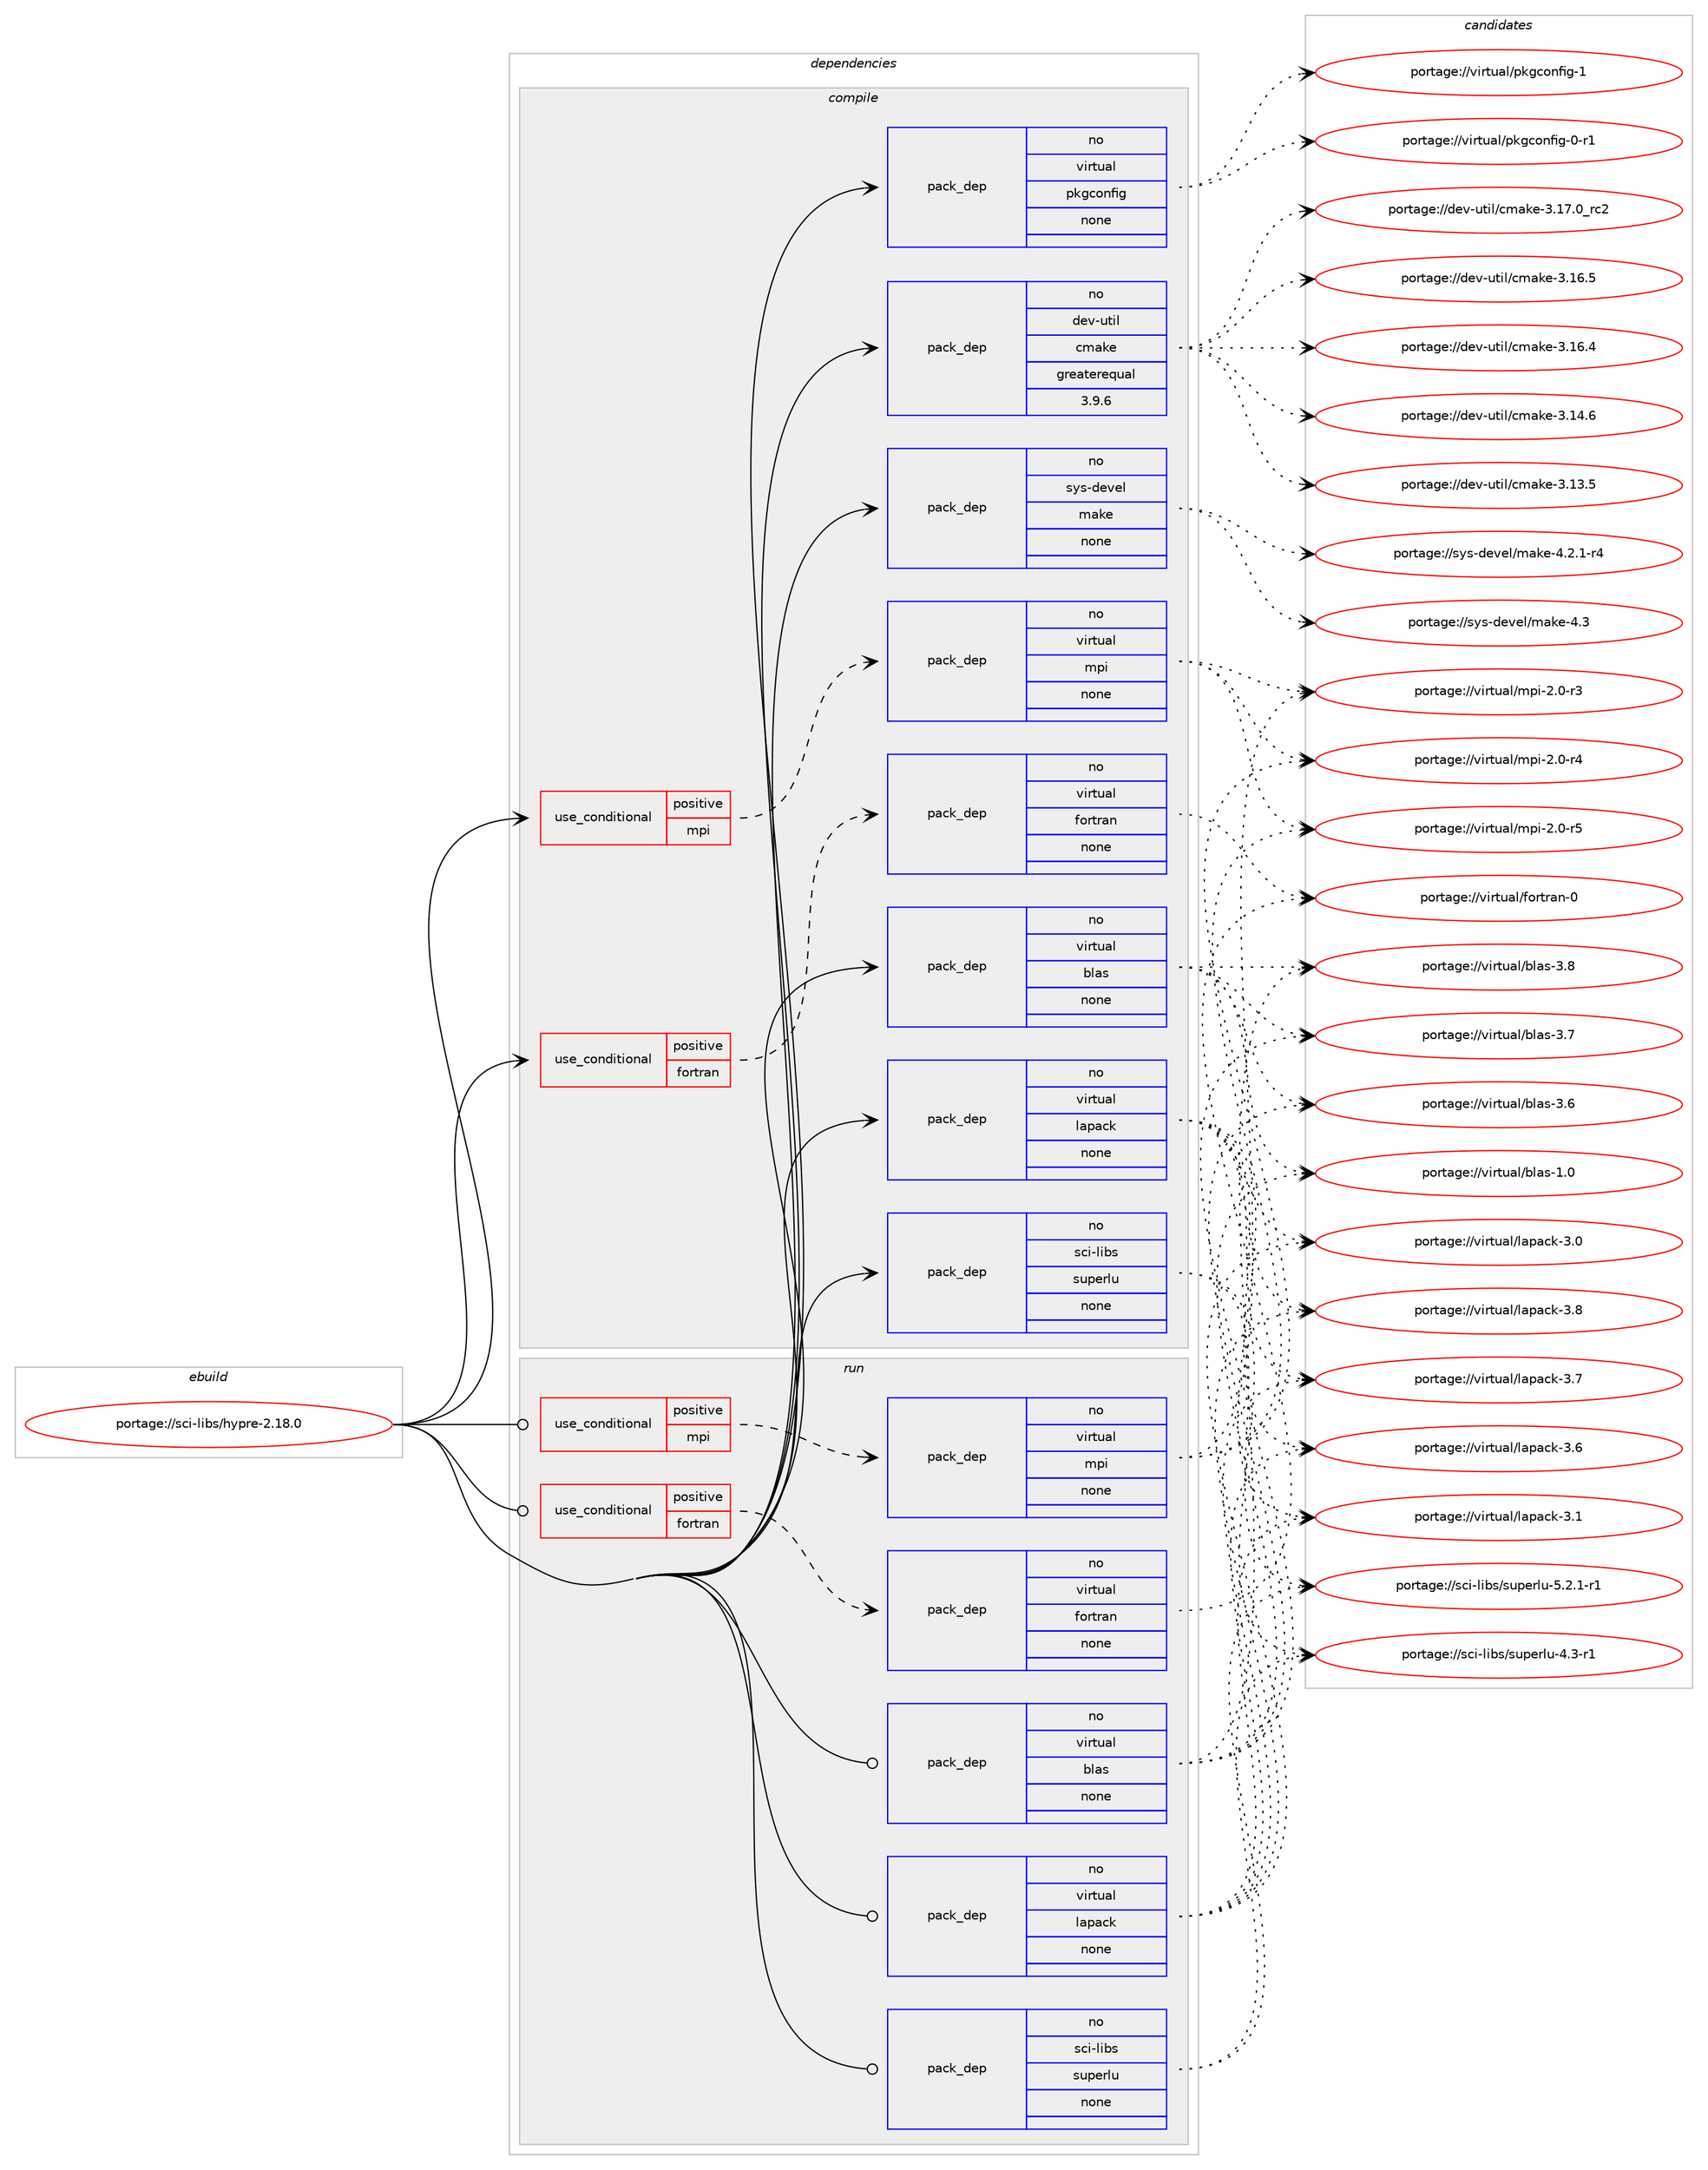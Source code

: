 digraph prolog {

# *************
# Graph options
# *************

newrank=true;
concentrate=true;
compound=true;
graph [rankdir=LR,fontname=Helvetica,fontsize=10,ranksep=1.5];#, ranksep=2.5, nodesep=0.2];
edge  [arrowhead=vee];
node  [fontname=Helvetica,fontsize=10];

# **********
# The ebuild
# **********

subgraph cluster_leftcol {
color=gray;
rank=same;
label=<<i>ebuild</i>>;
id [label="portage://sci-libs/hypre-2.18.0", color=red, width=4, href="../sci-libs/hypre-2.18.0.svg"];
}

# ****************
# The dependencies
# ****************

subgraph cluster_midcol {
color=gray;
label=<<i>dependencies</i>>;
subgraph cluster_compile {
fillcolor="#eeeeee";
style=filled;
label=<<i>compile</i>>;
subgraph cond7079 {
dependency39011 [label=<<TABLE BORDER="0" CELLBORDER="1" CELLSPACING="0" CELLPADDING="4"><TR><TD ROWSPAN="3" CELLPADDING="10">use_conditional</TD></TR><TR><TD>positive</TD></TR><TR><TD>fortran</TD></TR></TABLE>>, shape=none, color=red];
subgraph pack31087 {
dependency39012 [label=<<TABLE BORDER="0" CELLBORDER="1" CELLSPACING="0" CELLPADDING="4" WIDTH="220"><TR><TD ROWSPAN="6" CELLPADDING="30">pack_dep</TD></TR><TR><TD WIDTH="110">no</TD></TR><TR><TD>virtual</TD></TR><TR><TD>fortran</TD></TR><TR><TD>none</TD></TR><TR><TD></TD></TR></TABLE>>, shape=none, color=blue];
}
dependency39011:e -> dependency39012:w [weight=20,style="dashed",arrowhead="vee"];
}
id:e -> dependency39011:w [weight=20,style="solid",arrowhead="vee"];
subgraph cond7080 {
dependency39013 [label=<<TABLE BORDER="0" CELLBORDER="1" CELLSPACING="0" CELLPADDING="4"><TR><TD ROWSPAN="3" CELLPADDING="10">use_conditional</TD></TR><TR><TD>positive</TD></TR><TR><TD>mpi</TD></TR></TABLE>>, shape=none, color=red];
subgraph pack31088 {
dependency39014 [label=<<TABLE BORDER="0" CELLBORDER="1" CELLSPACING="0" CELLPADDING="4" WIDTH="220"><TR><TD ROWSPAN="6" CELLPADDING="30">pack_dep</TD></TR><TR><TD WIDTH="110">no</TD></TR><TR><TD>virtual</TD></TR><TR><TD>mpi</TD></TR><TR><TD>none</TD></TR><TR><TD></TD></TR></TABLE>>, shape=none, color=blue];
}
dependency39013:e -> dependency39014:w [weight=20,style="dashed",arrowhead="vee"];
}
id:e -> dependency39013:w [weight=20,style="solid",arrowhead="vee"];
subgraph pack31089 {
dependency39015 [label=<<TABLE BORDER="0" CELLBORDER="1" CELLSPACING="0" CELLPADDING="4" WIDTH="220"><TR><TD ROWSPAN="6" CELLPADDING="30">pack_dep</TD></TR><TR><TD WIDTH="110">no</TD></TR><TR><TD>dev-util</TD></TR><TR><TD>cmake</TD></TR><TR><TD>greaterequal</TD></TR><TR><TD>3.9.6</TD></TR></TABLE>>, shape=none, color=blue];
}
id:e -> dependency39015:w [weight=20,style="solid",arrowhead="vee"];
subgraph pack31090 {
dependency39016 [label=<<TABLE BORDER="0" CELLBORDER="1" CELLSPACING="0" CELLPADDING="4" WIDTH="220"><TR><TD ROWSPAN="6" CELLPADDING="30">pack_dep</TD></TR><TR><TD WIDTH="110">no</TD></TR><TR><TD>sci-libs</TD></TR><TR><TD>superlu</TD></TR><TR><TD>none</TD></TR><TR><TD></TD></TR></TABLE>>, shape=none, color=blue];
}
id:e -> dependency39016:w [weight=20,style="solid",arrowhead="vee"];
subgraph pack31091 {
dependency39017 [label=<<TABLE BORDER="0" CELLBORDER="1" CELLSPACING="0" CELLPADDING="4" WIDTH="220"><TR><TD ROWSPAN="6" CELLPADDING="30">pack_dep</TD></TR><TR><TD WIDTH="110">no</TD></TR><TR><TD>sys-devel</TD></TR><TR><TD>make</TD></TR><TR><TD>none</TD></TR><TR><TD></TD></TR></TABLE>>, shape=none, color=blue];
}
id:e -> dependency39017:w [weight=20,style="solid",arrowhead="vee"];
subgraph pack31092 {
dependency39018 [label=<<TABLE BORDER="0" CELLBORDER="1" CELLSPACING="0" CELLPADDING="4" WIDTH="220"><TR><TD ROWSPAN="6" CELLPADDING="30">pack_dep</TD></TR><TR><TD WIDTH="110">no</TD></TR><TR><TD>virtual</TD></TR><TR><TD>blas</TD></TR><TR><TD>none</TD></TR><TR><TD></TD></TR></TABLE>>, shape=none, color=blue];
}
id:e -> dependency39018:w [weight=20,style="solid",arrowhead="vee"];
subgraph pack31093 {
dependency39019 [label=<<TABLE BORDER="0" CELLBORDER="1" CELLSPACING="0" CELLPADDING="4" WIDTH="220"><TR><TD ROWSPAN="6" CELLPADDING="30">pack_dep</TD></TR><TR><TD WIDTH="110">no</TD></TR><TR><TD>virtual</TD></TR><TR><TD>lapack</TD></TR><TR><TD>none</TD></TR><TR><TD></TD></TR></TABLE>>, shape=none, color=blue];
}
id:e -> dependency39019:w [weight=20,style="solid",arrowhead="vee"];
subgraph pack31094 {
dependency39020 [label=<<TABLE BORDER="0" CELLBORDER="1" CELLSPACING="0" CELLPADDING="4" WIDTH="220"><TR><TD ROWSPAN="6" CELLPADDING="30">pack_dep</TD></TR><TR><TD WIDTH="110">no</TD></TR><TR><TD>virtual</TD></TR><TR><TD>pkgconfig</TD></TR><TR><TD>none</TD></TR><TR><TD></TD></TR></TABLE>>, shape=none, color=blue];
}
id:e -> dependency39020:w [weight=20,style="solid",arrowhead="vee"];
}
subgraph cluster_compileandrun {
fillcolor="#eeeeee";
style=filled;
label=<<i>compile and run</i>>;
}
subgraph cluster_run {
fillcolor="#eeeeee";
style=filled;
label=<<i>run</i>>;
subgraph cond7081 {
dependency39021 [label=<<TABLE BORDER="0" CELLBORDER="1" CELLSPACING="0" CELLPADDING="4"><TR><TD ROWSPAN="3" CELLPADDING="10">use_conditional</TD></TR><TR><TD>positive</TD></TR><TR><TD>fortran</TD></TR></TABLE>>, shape=none, color=red];
subgraph pack31095 {
dependency39022 [label=<<TABLE BORDER="0" CELLBORDER="1" CELLSPACING="0" CELLPADDING="4" WIDTH="220"><TR><TD ROWSPAN="6" CELLPADDING="30">pack_dep</TD></TR><TR><TD WIDTH="110">no</TD></TR><TR><TD>virtual</TD></TR><TR><TD>fortran</TD></TR><TR><TD>none</TD></TR><TR><TD></TD></TR></TABLE>>, shape=none, color=blue];
}
dependency39021:e -> dependency39022:w [weight=20,style="dashed",arrowhead="vee"];
}
id:e -> dependency39021:w [weight=20,style="solid",arrowhead="odot"];
subgraph cond7082 {
dependency39023 [label=<<TABLE BORDER="0" CELLBORDER="1" CELLSPACING="0" CELLPADDING="4"><TR><TD ROWSPAN="3" CELLPADDING="10">use_conditional</TD></TR><TR><TD>positive</TD></TR><TR><TD>mpi</TD></TR></TABLE>>, shape=none, color=red];
subgraph pack31096 {
dependency39024 [label=<<TABLE BORDER="0" CELLBORDER="1" CELLSPACING="0" CELLPADDING="4" WIDTH="220"><TR><TD ROWSPAN="6" CELLPADDING="30">pack_dep</TD></TR><TR><TD WIDTH="110">no</TD></TR><TR><TD>virtual</TD></TR><TR><TD>mpi</TD></TR><TR><TD>none</TD></TR><TR><TD></TD></TR></TABLE>>, shape=none, color=blue];
}
dependency39023:e -> dependency39024:w [weight=20,style="dashed",arrowhead="vee"];
}
id:e -> dependency39023:w [weight=20,style="solid",arrowhead="odot"];
subgraph pack31097 {
dependency39025 [label=<<TABLE BORDER="0" CELLBORDER="1" CELLSPACING="0" CELLPADDING="4" WIDTH="220"><TR><TD ROWSPAN="6" CELLPADDING="30">pack_dep</TD></TR><TR><TD WIDTH="110">no</TD></TR><TR><TD>sci-libs</TD></TR><TR><TD>superlu</TD></TR><TR><TD>none</TD></TR><TR><TD></TD></TR></TABLE>>, shape=none, color=blue];
}
id:e -> dependency39025:w [weight=20,style="solid",arrowhead="odot"];
subgraph pack31098 {
dependency39026 [label=<<TABLE BORDER="0" CELLBORDER="1" CELLSPACING="0" CELLPADDING="4" WIDTH="220"><TR><TD ROWSPAN="6" CELLPADDING="30">pack_dep</TD></TR><TR><TD WIDTH="110">no</TD></TR><TR><TD>virtual</TD></TR><TR><TD>blas</TD></TR><TR><TD>none</TD></TR><TR><TD></TD></TR></TABLE>>, shape=none, color=blue];
}
id:e -> dependency39026:w [weight=20,style="solid",arrowhead="odot"];
subgraph pack31099 {
dependency39027 [label=<<TABLE BORDER="0" CELLBORDER="1" CELLSPACING="0" CELLPADDING="4" WIDTH="220"><TR><TD ROWSPAN="6" CELLPADDING="30">pack_dep</TD></TR><TR><TD WIDTH="110">no</TD></TR><TR><TD>virtual</TD></TR><TR><TD>lapack</TD></TR><TR><TD>none</TD></TR><TR><TD></TD></TR></TABLE>>, shape=none, color=blue];
}
id:e -> dependency39027:w [weight=20,style="solid",arrowhead="odot"];
}
}

# **************
# The candidates
# **************

subgraph cluster_choices {
rank=same;
color=gray;
label=<<i>candidates</i>>;

subgraph choice31087 {
color=black;
nodesep=1;
choice1181051141161179710847102111114116114971104548 [label="portage://virtual/fortran-0", color=red, width=4,href="../virtual/fortran-0.svg"];
dependency39012:e -> choice1181051141161179710847102111114116114971104548:w [style=dotted,weight="100"];
}
subgraph choice31088 {
color=black;
nodesep=1;
choice1181051141161179710847109112105455046484511453 [label="portage://virtual/mpi-2.0-r5", color=red, width=4,href="../virtual/mpi-2.0-r5.svg"];
choice1181051141161179710847109112105455046484511452 [label="portage://virtual/mpi-2.0-r4", color=red, width=4,href="../virtual/mpi-2.0-r4.svg"];
choice1181051141161179710847109112105455046484511451 [label="portage://virtual/mpi-2.0-r3", color=red, width=4,href="../virtual/mpi-2.0-r3.svg"];
dependency39014:e -> choice1181051141161179710847109112105455046484511453:w [style=dotted,weight="100"];
dependency39014:e -> choice1181051141161179710847109112105455046484511452:w [style=dotted,weight="100"];
dependency39014:e -> choice1181051141161179710847109112105455046484511451:w [style=dotted,weight="100"];
}
subgraph choice31089 {
color=black;
nodesep=1;
choice1001011184511711610510847991099710710145514649554648951149950 [label="portage://dev-util/cmake-3.17.0_rc2", color=red, width=4,href="../dev-util/cmake-3.17.0_rc2.svg"];
choice1001011184511711610510847991099710710145514649544653 [label="portage://dev-util/cmake-3.16.5", color=red, width=4,href="../dev-util/cmake-3.16.5.svg"];
choice1001011184511711610510847991099710710145514649544652 [label="portage://dev-util/cmake-3.16.4", color=red, width=4,href="../dev-util/cmake-3.16.4.svg"];
choice1001011184511711610510847991099710710145514649524654 [label="portage://dev-util/cmake-3.14.6", color=red, width=4,href="../dev-util/cmake-3.14.6.svg"];
choice1001011184511711610510847991099710710145514649514653 [label="portage://dev-util/cmake-3.13.5", color=red, width=4,href="../dev-util/cmake-3.13.5.svg"];
dependency39015:e -> choice1001011184511711610510847991099710710145514649554648951149950:w [style=dotted,weight="100"];
dependency39015:e -> choice1001011184511711610510847991099710710145514649544653:w [style=dotted,weight="100"];
dependency39015:e -> choice1001011184511711610510847991099710710145514649544652:w [style=dotted,weight="100"];
dependency39015:e -> choice1001011184511711610510847991099710710145514649524654:w [style=dotted,weight="100"];
dependency39015:e -> choice1001011184511711610510847991099710710145514649514653:w [style=dotted,weight="100"];
}
subgraph choice31090 {
color=black;
nodesep=1;
choice115991054510810598115471151171121011141081174553465046494511449 [label="portage://sci-libs/superlu-5.2.1-r1", color=red, width=4,href="../sci-libs/superlu-5.2.1-r1.svg"];
choice11599105451081059811547115117112101114108117455246514511449 [label="portage://sci-libs/superlu-4.3-r1", color=red, width=4,href="../sci-libs/superlu-4.3-r1.svg"];
dependency39016:e -> choice115991054510810598115471151171121011141081174553465046494511449:w [style=dotted,weight="100"];
dependency39016:e -> choice11599105451081059811547115117112101114108117455246514511449:w [style=dotted,weight="100"];
}
subgraph choice31091 {
color=black;
nodesep=1;
choice11512111545100101118101108471099710710145524651 [label="portage://sys-devel/make-4.3", color=red, width=4,href="../sys-devel/make-4.3.svg"];
choice1151211154510010111810110847109971071014552465046494511452 [label="portage://sys-devel/make-4.2.1-r4", color=red, width=4,href="../sys-devel/make-4.2.1-r4.svg"];
dependency39017:e -> choice11512111545100101118101108471099710710145524651:w [style=dotted,weight="100"];
dependency39017:e -> choice1151211154510010111810110847109971071014552465046494511452:w [style=dotted,weight="100"];
}
subgraph choice31092 {
color=black;
nodesep=1;
choice1181051141161179710847981089711545514656 [label="portage://virtual/blas-3.8", color=red, width=4,href="../virtual/blas-3.8.svg"];
choice1181051141161179710847981089711545514655 [label="portage://virtual/blas-3.7", color=red, width=4,href="../virtual/blas-3.7.svg"];
choice1181051141161179710847981089711545514654 [label="portage://virtual/blas-3.6", color=red, width=4,href="../virtual/blas-3.6.svg"];
choice1181051141161179710847981089711545494648 [label="portage://virtual/blas-1.0", color=red, width=4,href="../virtual/blas-1.0.svg"];
dependency39018:e -> choice1181051141161179710847981089711545514656:w [style=dotted,weight="100"];
dependency39018:e -> choice1181051141161179710847981089711545514655:w [style=dotted,weight="100"];
dependency39018:e -> choice1181051141161179710847981089711545514654:w [style=dotted,weight="100"];
dependency39018:e -> choice1181051141161179710847981089711545494648:w [style=dotted,weight="100"];
}
subgraph choice31093 {
color=black;
nodesep=1;
choice118105114116117971084710897112979910745514656 [label="portage://virtual/lapack-3.8", color=red, width=4,href="../virtual/lapack-3.8.svg"];
choice118105114116117971084710897112979910745514655 [label="portage://virtual/lapack-3.7", color=red, width=4,href="../virtual/lapack-3.7.svg"];
choice118105114116117971084710897112979910745514654 [label="portage://virtual/lapack-3.6", color=red, width=4,href="../virtual/lapack-3.6.svg"];
choice118105114116117971084710897112979910745514649 [label="portage://virtual/lapack-3.1", color=red, width=4,href="../virtual/lapack-3.1.svg"];
choice118105114116117971084710897112979910745514648 [label="portage://virtual/lapack-3.0", color=red, width=4,href="../virtual/lapack-3.0.svg"];
dependency39019:e -> choice118105114116117971084710897112979910745514656:w [style=dotted,weight="100"];
dependency39019:e -> choice118105114116117971084710897112979910745514655:w [style=dotted,weight="100"];
dependency39019:e -> choice118105114116117971084710897112979910745514654:w [style=dotted,weight="100"];
dependency39019:e -> choice118105114116117971084710897112979910745514649:w [style=dotted,weight="100"];
dependency39019:e -> choice118105114116117971084710897112979910745514648:w [style=dotted,weight="100"];
}
subgraph choice31094 {
color=black;
nodesep=1;
choice1181051141161179710847112107103991111101021051034549 [label="portage://virtual/pkgconfig-1", color=red, width=4,href="../virtual/pkgconfig-1.svg"];
choice11810511411611797108471121071039911111010210510345484511449 [label="portage://virtual/pkgconfig-0-r1", color=red, width=4,href="../virtual/pkgconfig-0-r1.svg"];
dependency39020:e -> choice1181051141161179710847112107103991111101021051034549:w [style=dotted,weight="100"];
dependency39020:e -> choice11810511411611797108471121071039911111010210510345484511449:w [style=dotted,weight="100"];
}
subgraph choice31095 {
color=black;
nodesep=1;
choice1181051141161179710847102111114116114971104548 [label="portage://virtual/fortran-0", color=red, width=4,href="../virtual/fortran-0.svg"];
dependency39022:e -> choice1181051141161179710847102111114116114971104548:w [style=dotted,weight="100"];
}
subgraph choice31096 {
color=black;
nodesep=1;
choice1181051141161179710847109112105455046484511453 [label="portage://virtual/mpi-2.0-r5", color=red, width=4,href="../virtual/mpi-2.0-r5.svg"];
choice1181051141161179710847109112105455046484511452 [label="portage://virtual/mpi-2.0-r4", color=red, width=4,href="../virtual/mpi-2.0-r4.svg"];
choice1181051141161179710847109112105455046484511451 [label="portage://virtual/mpi-2.0-r3", color=red, width=4,href="../virtual/mpi-2.0-r3.svg"];
dependency39024:e -> choice1181051141161179710847109112105455046484511453:w [style=dotted,weight="100"];
dependency39024:e -> choice1181051141161179710847109112105455046484511452:w [style=dotted,weight="100"];
dependency39024:e -> choice1181051141161179710847109112105455046484511451:w [style=dotted,weight="100"];
}
subgraph choice31097 {
color=black;
nodesep=1;
choice115991054510810598115471151171121011141081174553465046494511449 [label="portage://sci-libs/superlu-5.2.1-r1", color=red, width=4,href="../sci-libs/superlu-5.2.1-r1.svg"];
choice11599105451081059811547115117112101114108117455246514511449 [label="portage://sci-libs/superlu-4.3-r1", color=red, width=4,href="../sci-libs/superlu-4.3-r1.svg"];
dependency39025:e -> choice115991054510810598115471151171121011141081174553465046494511449:w [style=dotted,weight="100"];
dependency39025:e -> choice11599105451081059811547115117112101114108117455246514511449:w [style=dotted,weight="100"];
}
subgraph choice31098 {
color=black;
nodesep=1;
choice1181051141161179710847981089711545514656 [label="portage://virtual/blas-3.8", color=red, width=4,href="../virtual/blas-3.8.svg"];
choice1181051141161179710847981089711545514655 [label="portage://virtual/blas-3.7", color=red, width=4,href="../virtual/blas-3.7.svg"];
choice1181051141161179710847981089711545514654 [label="portage://virtual/blas-3.6", color=red, width=4,href="../virtual/blas-3.6.svg"];
choice1181051141161179710847981089711545494648 [label="portage://virtual/blas-1.0", color=red, width=4,href="../virtual/blas-1.0.svg"];
dependency39026:e -> choice1181051141161179710847981089711545514656:w [style=dotted,weight="100"];
dependency39026:e -> choice1181051141161179710847981089711545514655:w [style=dotted,weight="100"];
dependency39026:e -> choice1181051141161179710847981089711545514654:w [style=dotted,weight="100"];
dependency39026:e -> choice1181051141161179710847981089711545494648:w [style=dotted,weight="100"];
}
subgraph choice31099 {
color=black;
nodesep=1;
choice118105114116117971084710897112979910745514656 [label="portage://virtual/lapack-3.8", color=red, width=4,href="../virtual/lapack-3.8.svg"];
choice118105114116117971084710897112979910745514655 [label="portage://virtual/lapack-3.7", color=red, width=4,href="../virtual/lapack-3.7.svg"];
choice118105114116117971084710897112979910745514654 [label="portage://virtual/lapack-3.6", color=red, width=4,href="../virtual/lapack-3.6.svg"];
choice118105114116117971084710897112979910745514649 [label="portage://virtual/lapack-3.1", color=red, width=4,href="../virtual/lapack-3.1.svg"];
choice118105114116117971084710897112979910745514648 [label="portage://virtual/lapack-3.0", color=red, width=4,href="../virtual/lapack-3.0.svg"];
dependency39027:e -> choice118105114116117971084710897112979910745514656:w [style=dotted,weight="100"];
dependency39027:e -> choice118105114116117971084710897112979910745514655:w [style=dotted,weight="100"];
dependency39027:e -> choice118105114116117971084710897112979910745514654:w [style=dotted,weight="100"];
dependency39027:e -> choice118105114116117971084710897112979910745514649:w [style=dotted,weight="100"];
dependency39027:e -> choice118105114116117971084710897112979910745514648:w [style=dotted,weight="100"];
}
}

}
